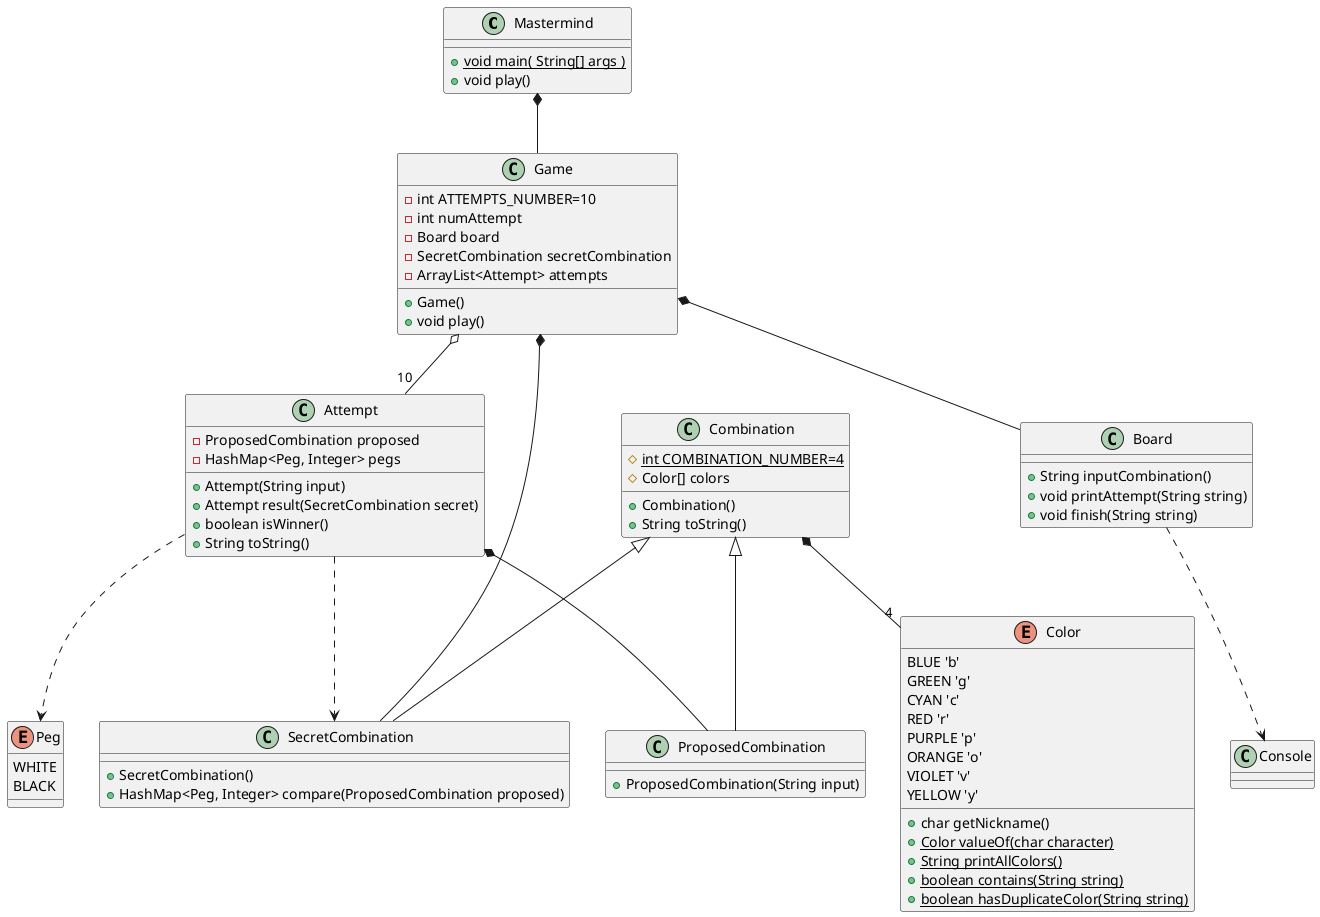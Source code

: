 @@startuml

class Mastermind {
    +{static}void main( String[] args )
    +void play()
}

class Game {
    -int ATTEMPTS_NUMBER=10
    -int numAttempt
    -Board board
    -SecretCombination secretCombination
    -ArrayList<Attempt> attempts

    +Game()
    +void play()
}

class Board{

    +String inputCombination()
    +void printAttempt(String string)
    +void finish(String string)
}


class Combination {
    #{static}int COMBINATION_NUMBER=4
    #Color[] colors

    +Combination()  
    +String toString()
}

class Attempt { 
    -ProposedCombination proposed
    -HashMap<Peg, Integer> pegs

    +Attempt(String input)
    +Attempt result(SecretCombination secret)
    +boolean isWinner()
    +String toString()
}

class ProposedCombination{
    +ProposedCombination(String input)
}

class SecretCombination{
    +SecretCombination()
    +HashMap<Peg, Integer> compare(ProposedCombination proposed)
}

class Console {
}

enum Color {
    BLUE 'b'
    GREEN 'g'
    CYAN 'c'
    RED 'r'
    PURPLE 'p'
    ORANGE 'o'
    VIOLET 'v'
    YELLOW 'y'
    
    +char getNickname()
    +{static}Color valueOf(char character)
    +{static}String printAllColors()
    +{static}boolean contains(String string)
    +{static}boolean hasDuplicateColor(String string)
}

enum Peg {
    WHITE
    BLACK
}


Mastermind *-- Game
Game o-- "10" Attempt
Game *-- SecretCombination
Game *-- Board
Attempt *-- ProposedCombination 
Attempt ..> SecretCombination
Attempt ..> Peg 
Combination *-- "4" Color
Combination <|-- ProposedCombination
Combination <|-- SecretCombination
Board ..> Console
@@enduml
